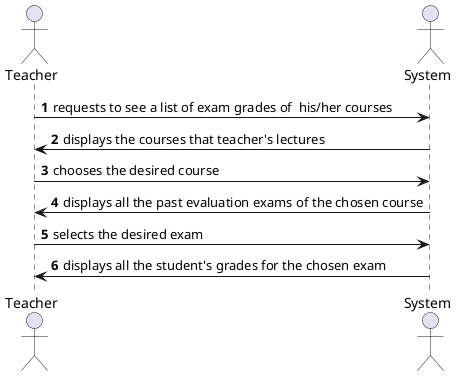 @startuml
autonumber

actor Teacher as "Teacher"
actor System as "System"


Teacher -> System: requests to see a list of exam grades of  his/her courses
System -> Teacher: displays the courses that teacher's lectures
Teacher -> System: chooses the desired course
System -> Teacher:  displays all the past evaluation exams of the chosen course
Teacher -> System: selects the desired exam
System -> Teacher: displays all the student's grades for the chosen exam


@enduml
